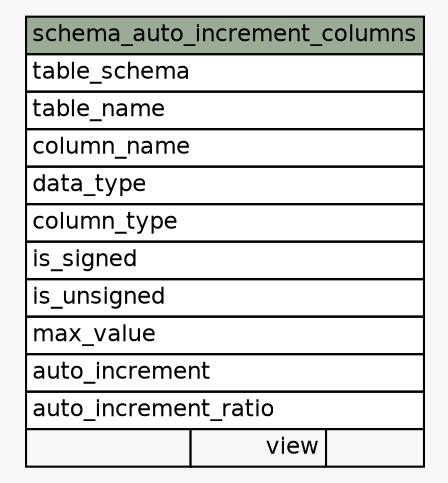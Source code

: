 // dot 2.44.1 on Linux 5.5.13-arch2-1
// SchemaSpy rev 590
digraph "schema_auto_increment_columns" {
  graph [
    rankdir="RL"
    bgcolor="#f7f7f7"
    nodesep="0.18"
    ranksep="0.46"
    fontname="Helvetica"
    fontsize="11"
  ];
  node [
    fontname="Helvetica"
    fontsize="11"
    shape="plaintext"
  ];
  edge [
    arrowsize="0.8"
  ];
  "schema_auto_increment_columns" [
    label=<
    <TABLE BORDER="0" CELLBORDER="1" CELLSPACING="0" BGCOLOR="#ffffff">
      <TR><TD COLSPAN="3" BGCOLOR="#9bab96" ALIGN="CENTER">schema_auto_increment_columns</TD></TR>
      <TR><TD PORT="table_schema" COLSPAN="3" ALIGN="LEFT">table_schema</TD></TR>
      <TR><TD PORT="table_name" COLSPAN="3" ALIGN="LEFT">table_name</TD></TR>
      <TR><TD PORT="column_name" COLSPAN="3" ALIGN="LEFT">column_name</TD></TR>
      <TR><TD PORT="data_type" COLSPAN="3" ALIGN="LEFT">data_type</TD></TR>
      <TR><TD PORT="column_type" COLSPAN="3" ALIGN="LEFT">column_type</TD></TR>
      <TR><TD PORT="is_signed" COLSPAN="3" ALIGN="LEFT">is_signed</TD></TR>
      <TR><TD PORT="is_unsigned" COLSPAN="3" ALIGN="LEFT">is_unsigned</TD></TR>
      <TR><TD PORT="max_value" COLSPAN="3" ALIGN="LEFT">max_value</TD></TR>
      <TR><TD PORT="auto_increment" COLSPAN="3" ALIGN="LEFT">auto_increment</TD></TR>
      <TR><TD PORT="auto_increment_ratio" COLSPAN="3" ALIGN="LEFT">auto_increment_ratio</TD></TR>
      <TR><TD ALIGN="LEFT" BGCOLOR="#f7f7f7">  </TD><TD ALIGN="RIGHT" BGCOLOR="#f7f7f7">view</TD><TD ALIGN="RIGHT" BGCOLOR="#f7f7f7">  </TD></TR>
    </TABLE>>
    URL="tables/schema_auto_increment_columns.html"
    tooltip="schema_auto_increment_columns"
  ];
}

